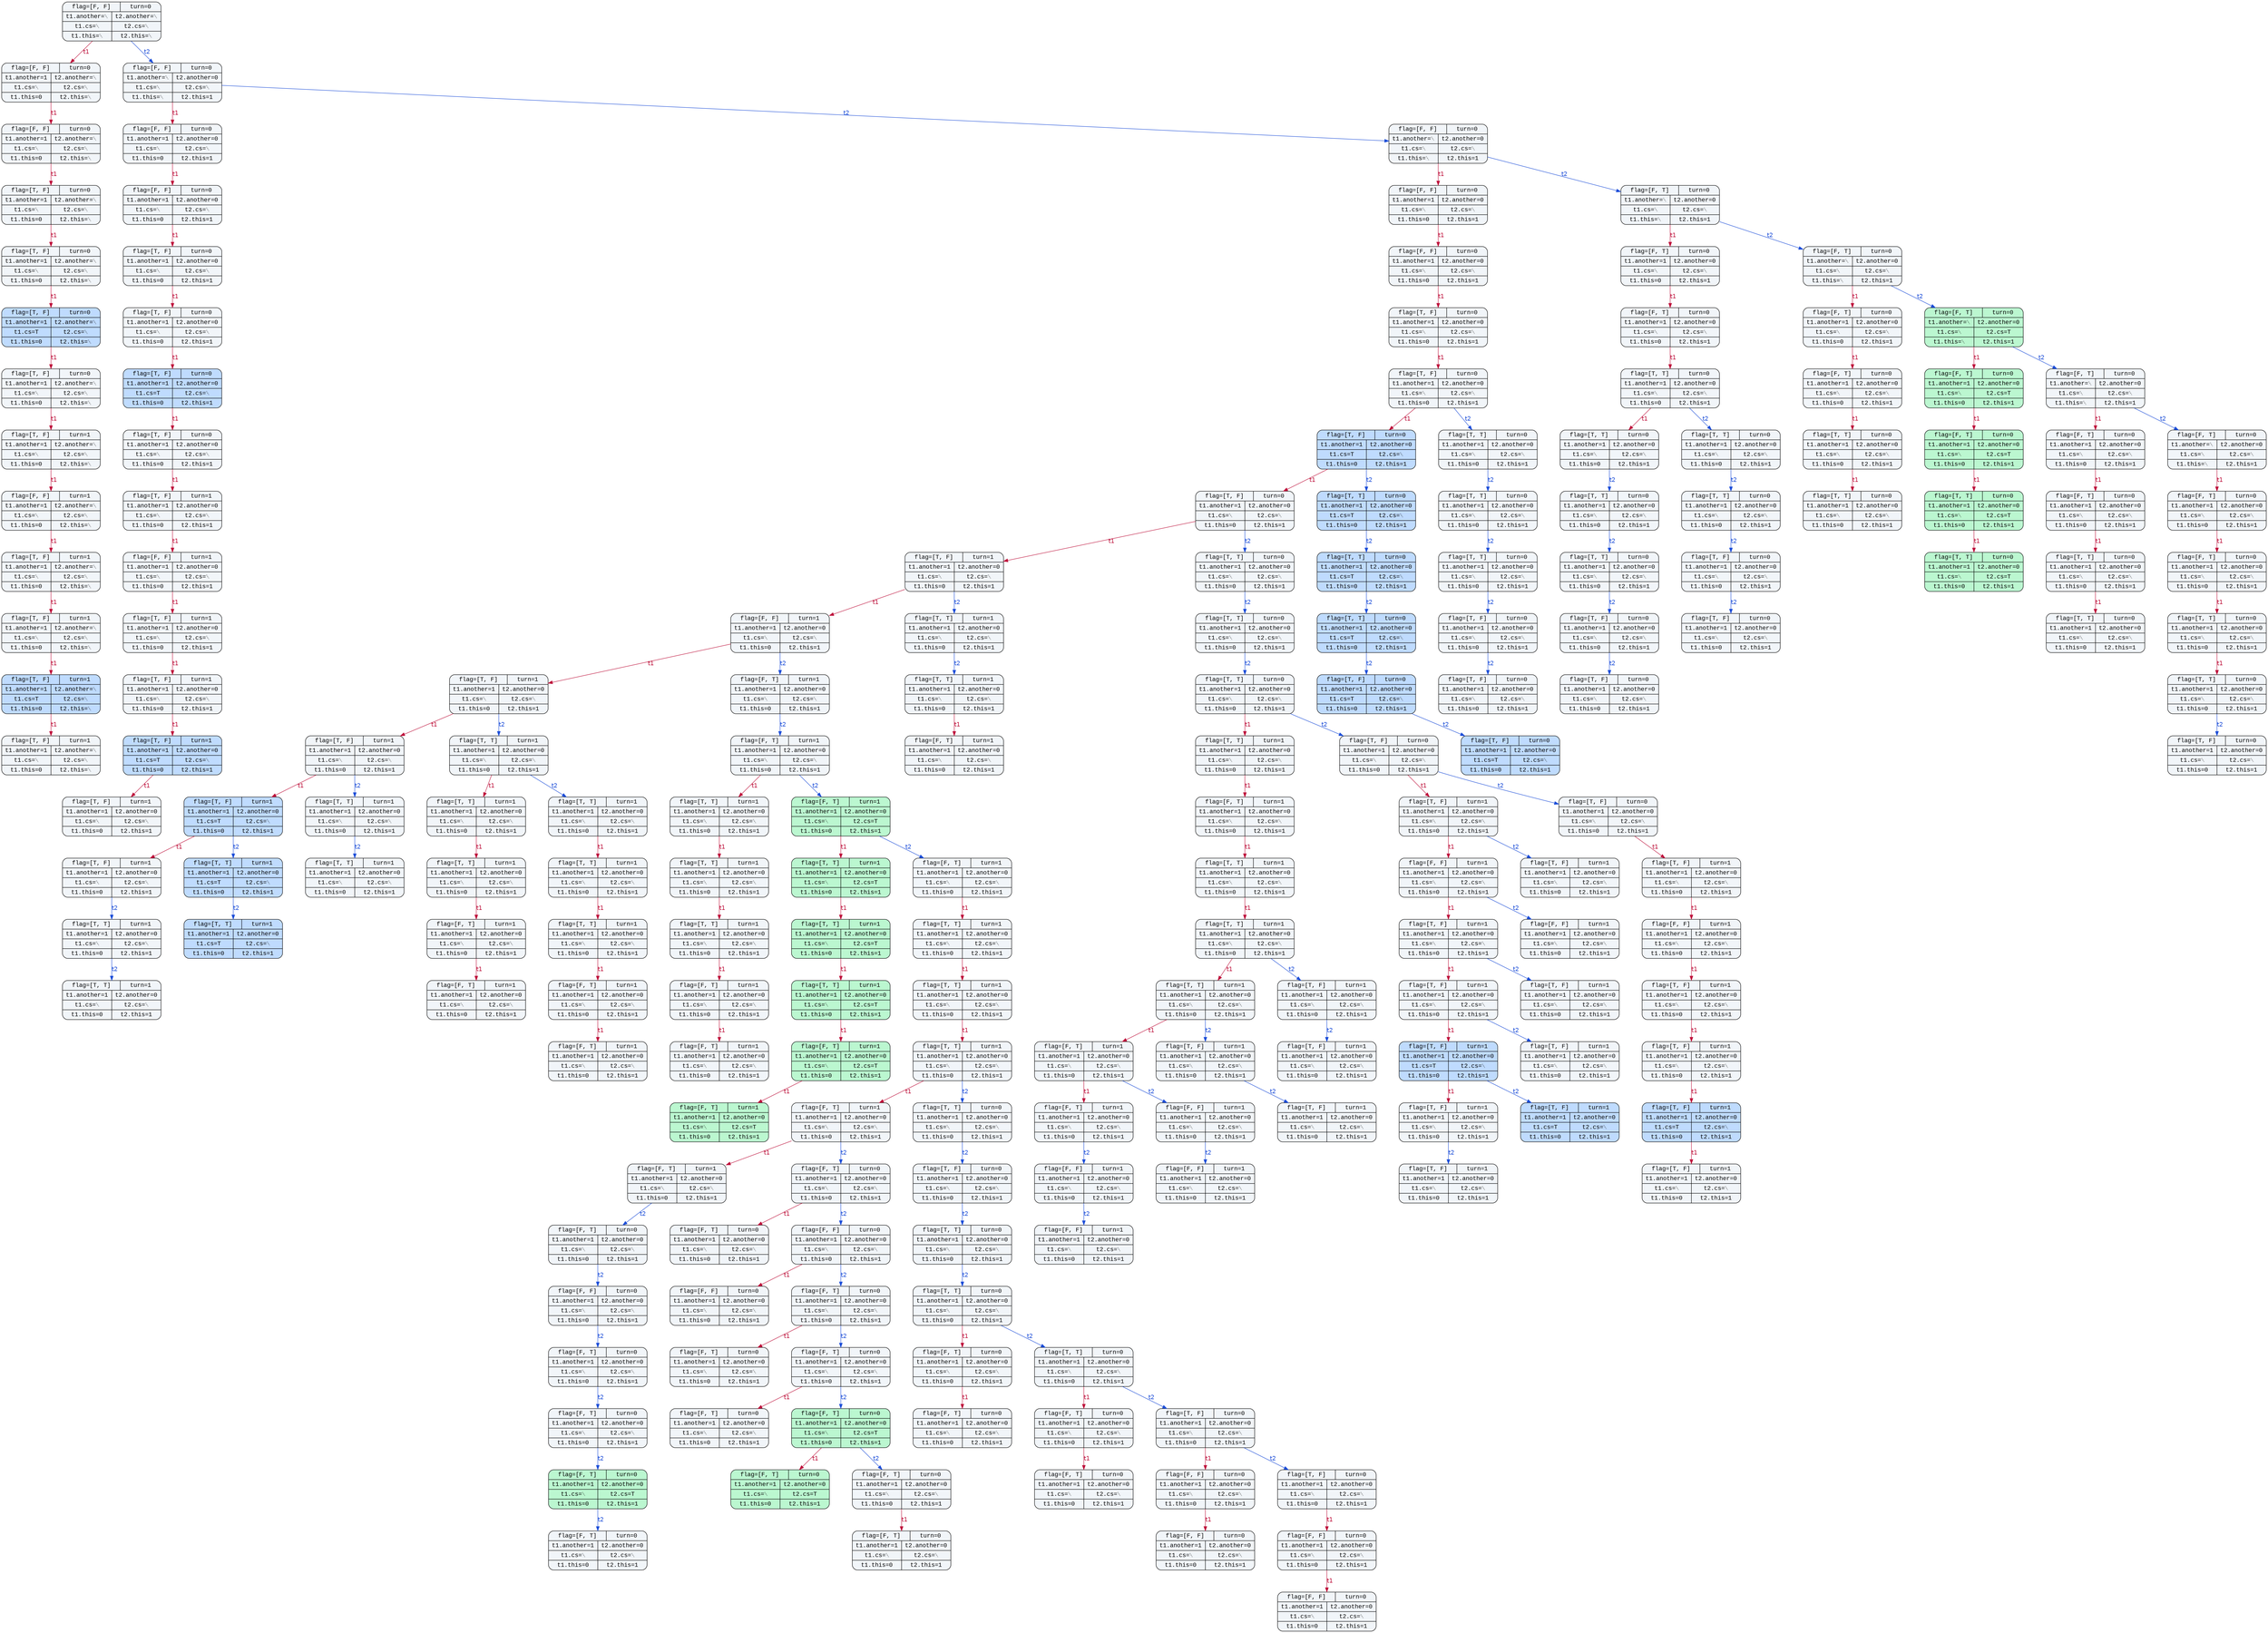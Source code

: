 digraph G {
	graph [fontsize=12 layout=dot nodesep=0.75]
	subgraph legend {
		node [fontname="Courier New" shape=Mrecord style=filled]
		s0 [label="{{flag=[F, F]| turn=0}|{{t1.another=␡| t1.cs=␡| t1.this=␡}|{t2.another=␡| t2.cs=␡| t2.this=␡}}}" fillcolor="#f1f5f9" id=s0]
		s1 [label="{{flag=[F, F]| turn=0}|{{t1.another=1| t1.cs=␡| t1.this=0}|{t2.another=␡| t2.cs=␡| t2.this=␡}}}" fillcolor="#f1f5f9" id=s1]
		s2 [label="{{flag=[F, F]| turn=0}|{{t1.another=␡| t1.cs=␡| t1.this=␡}|{t2.another=0| t2.cs=␡| t2.this=1}}}" fillcolor="#f1f5f9" id=s2]
		s3 [label="{{flag=[F, F]| turn=0}|{{t1.another=1| t1.cs=␡| t1.this=0}|{t2.another=␡| t2.cs=␡| t2.this=␡}}}" fillcolor="#f1f5f9" id=s3]
		s4 [label="{{flag=[F, F]| turn=0}|{{t1.another=1| t1.cs=␡| t1.this=0}|{t2.another=0| t2.cs=␡| t2.this=1}}}" fillcolor="#f1f5f9" id=s4]
		s5 [label="{{flag=[F, F]| turn=0}|{{t1.another=␡| t1.cs=␡| t1.this=␡}|{t2.another=0| t2.cs=␡| t2.this=1}}}" fillcolor="#f1f5f9" id=s5]
		s6 [label="{{flag=[T, F]| turn=0}|{{t1.another=1| t1.cs=␡| t1.this=0}|{t2.another=␡| t2.cs=␡| t2.this=␡}}}" fillcolor="#f1f5f9" id=s6]
		s7 [label="{{flag=[F, F]| turn=0}|{{t1.another=1| t1.cs=␡| t1.this=0}|{t2.another=0| t2.cs=␡| t2.this=1}}}" fillcolor="#f1f5f9" id=s7]
		s8 [label="{{flag=[F, F]| turn=0}|{{t1.another=1| t1.cs=␡| t1.this=0}|{t2.another=0| t2.cs=␡| t2.this=1}}}" fillcolor="#f1f5f9" id=s8]
		s9 [label="{{flag=[F, T]| turn=0}|{{t1.another=␡| t1.cs=␡| t1.this=␡}|{t2.another=0| t2.cs=␡| t2.this=1}}}" fillcolor="#f1f5f9" id=s9]
		s10 [label="{{flag=[T, F]| turn=0}|{{t1.another=1| t1.cs=␡| t1.this=0}|{t2.another=␡| t2.cs=␡| t2.this=␡}}}" fillcolor="#f1f5f9" id=s10]
		s11 [label="{{flag=[T, F]| turn=0}|{{t1.another=1| t1.cs=␡| t1.this=0}|{t2.another=0| t2.cs=␡| t2.this=1}}}" fillcolor="#f1f5f9" id=s11]
		s12 [label="{{flag=[F, F]| turn=0}|{{t1.another=1| t1.cs=␡| t1.this=0}|{t2.another=0| t2.cs=␡| t2.this=1}}}" fillcolor="#f1f5f9" id=s12]
		s13 [label="{{flag=[F, T]| turn=0}|{{t1.another=1| t1.cs=␡| t1.this=0}|{t2.another=0| t2.cs=␡| t2.this=1}}}" fillcolor="#f1f5f9" id=s13]
		s14 [label="{{flag=[F, T]| turn=0}|{{t1.another=␡| t1.cs=␡| t1.this=␡}|{t2.another=0| t2.cs=␡| t2.this=1}}}" fillcolor="#f1f5f9" id=s14]
		s15 [label="{{flag=[T, F]| turn=0}|{{t1.another=1| t1.cs=T| t1.this=0}|{t2.another=␡| t2.cs=␡| t2.this=␡}}}" fillcolor="#bfdbfe" id=s15]
		s16 [label="{{flag=[T, F]| turn=0}|{{t1.another=1| t1.cs=␡| t1.this=0}|{t2.another=0| t2.cs=␡| t2.this=1}}}" fillcolor="#f1f5f9" id=s16]
		s17 [label="{{flag=[T, F]| turn=0}|{{t1.another=1| t1.cs=␡| t1.this=0}|{t2.another=0| t2.cs=␡| t2.this=1}}}" fillcolor="#f1f5f9" id=s17]
		s18 [label="{{flag=[F, T]| turn=0}|{{t1.another=1| t1.cs=␡| t1.this=0}|{t2.another=0| t2.cs=␡| t2.this=1}}}" fillcolor="#f1f5f9" id=s18]
		s19 [label="{{flag=[F, T]| turn=0}|{{t1.another=1| t1.cs=␡| t1.this=0}|{t2.another=0| t2.cs=␡| t2.this=1}}}" fillcolor="#f1f5f9" id=s19]
		s20 [label="{{flag=[F, T]| turn=0}|{{t1.another=␡| t1.cs=␡| t1.this=␡}|{t2.another=0| t2.cs=T| t2.this=1}}}" fillcolor="#bbf7d0" id=s20]
		s21 [label="{{flag=[T, F]| turn=0}|{{t1.another=1| t1.cs=␡| t1.this=0}|{t2.another=␡| t2.cs=␡| t2.this=␡}}}" fillcolor="#f1f5f9" id=s21]
		s22 [label="{{flag=[T, F]| turn=0}|{{t1.another=1| t1.cs=T| t1.this=0}|{t2.another=0| t2.cs=␡| t2.this=1}}}" fillcolor="#bfdbfe" id=s22]
		s23 [label="{{flag=[T, F]| turn=0}|{{t1.another=1| t1.cs=␡| t1.this=0}|{t2.another=0| t2.cs=␡| t2.this=1}}}" fillcolor="#f1f5f9" id=s23]
		s24 [label="{{flag=[T, T]| turn=0}|{{t1.another=1| t1.cs=␡| t1.this=0}|{t2.another=0| t2.cs=␡| t2.this=1}}}" fillcolor="#f1f5f9" id=s24]
		s25 [label="{{flag=[F, T]| turn=0}|{{t1.another=1| t1.cs=␡| t1.this=0}|{t2.another=0| t2.cs=␡| t2.this=1}}}" fillcolor="#f1f5f9" id=s25]
		s26 [label="{{flag=[F, T]| turn=0}|{{t1.another=1| t1.cs=␡| t1.this=0}|{t2.another=0| t2.cs=T| t2.this=1}}}" fillcolor="#bbf7d0" id=s26]
		s27 [label="{{flag=[F, T]| turn=0}|{{t1.another=␡| t1.cs=␡| t1.this=␡}|{t2.another=0| t2.cs=␡| t2.this=1}}}" fillcolor="#f1f5f9" id=s27]
		s28 [label="{{flag=[T, F]| turn=1}|{{t1.another=1| t1.cs=␡| t1.this=0}|{t2.another=␡| t2.cs=␡| t2.this=␡}}}" fillcolor="#f1f5f9" id=s28]
		s29 [label="{{flag=[T, F]| turn=0}|{{t1.another=1| t1.cs=␡| t1.this=0}|{t2.another=0| t2.cs=␡| t2.this=1}}}" fillcolor="#f1f5f9" id=s29]
		s30 [label="{{flag=[T, F]| turn=0}|{{t1.another=1| t1.cs=T| t1.this=0}|{t2.another=0| t2.cs=␡| t2.this=1}}}" fillcolor="#bfdbfe" id=s30]
		s31 [label="{{flag=[T, T]| turn=0}|{{t1.another=1| t1.cs=␡| t1.this=0}|{t2.another=0| t2.cs=␡| t2.this=1}}}" fillcolor="#f1f5f9" id=s31]
		s32 [label="{{flag=[T, T]| turn=0}|{{t1.another=1| t1.cs=␡| t1.this=0}|{t2.another=0| t2.cs=␡| t2.this=1}}}" fillcolor="#f1f5f9" id=s32]
		s33 [label="{{flag=[T, T]| turn=0}|{{t1.another=1| t1.cs=␡| t1.this=0}|{t2.another=0| t2.cs=␡| t2.this=1}}}" fillcolor="#f1f5f9" id=s33]
		s34 [label="{{flag=[T, T]| turn=0}|{{t1.another=1| t1.cs=␡| t1.this=0}|{t2.another=0| t2.cs=␡| t2.this=1}}}" fillcolor="#f1f5f9" id=s34]
		s35 [label="{{flag=[F, T]| turn=0}|{{t1.another=1| t1.cs=␡| t1.this=0}|{t2.another=0| t2.cs=T| t2.this=1}}}" fillcolor="#bbf7d0" id=s35]
		s36 [label="{{flag=[F, T]| turn=0}|{{t1.another=1| t1.cs=␡| t1.this=0}|{t2.another=0| t2.cs=␡| t2.this=1}}}" fillcolor="#f1f5f9" id=s36]
		s37 [label="{{flag=[F, T]| turn=0}|{{t1.another=␡| t1.cs=␡| t1.this=␡}|{t2.another=0| t2.cs=␡| t2.this=1}}}" fillcolor="#f1f5f9" id=s37]
		s38 [label="{{flag=[F, F]| turn=1}|{{t1.another=1| t1.cs=␡| t1.this=0}|{t2.another=␡| t2.cs=␡| t2.this=␡}}}" fillcolor="#f1f5f9" id=s38]
		s39 [label="{{flag=[T, F]| turn=1}|{{t1.another=1| t1.cs=␡| t1.this=0}|{t2.another=0| t2.cs=␡| t2.this=1}}}" fillcolor="#f1f5f9" id=s39]
		s40 [label="{{flag=[T, F]| turn=0}|{{t1.another=1| t1.cs=␡| t1.this=0}|{t2.another=0| t2.cs=␡| t2.this=1}}}" fillcolor="#f1f5f9" id=s40]
		s41 [label="{{flag=[T, T]| turn=0}|{{t1.another=1| t1.cs=T| t1.this=0}|{t2.another=0| t2.cs=␡| t2.this=1}}}" fillcolor="#bfdbfe" id=s41]
		s42 [label="{{flag=[T, T]| turn=0}|{{t1.another=1| t1.cs=␡| t1.this=0}|{t2.another=0| t2.cs=␡| t2.this=1}}}" fillcolor="#f1f5f9" id=s42]
		s43 [label="{{flag=[T, T]| turn=0}|{{t1.another=1| t1.cs=␡| t1.this=0}|{t2.another=0| t2.cs=␡| t2.this=1}}}" fillcolor="#f1f5f9" id=s43]
		s44 [label="{{flag=[T, T]| turn=0}|{{t1.another=1| t1.cs=␡| t1.this=0}|{t2.another=0| t2.cs=␡| t2.this=1}}}" fillcolor="#f1f5f9" id=s44]
		s45 [label="{{flag=[T, T]| turn=0}|{{t1.another=1| t1.cs=␡| t1.this=0}|{t2.another=0| t2.cs=␡| t2.this=1}}}" fillcolor="#f1f5f9" id=s45]
		s46 [label="{{flag=[T, T]| turn=0}|{{t1.another=1| t1.cs=␡| t1.this=0}|{t2.another=0| t2.cs=T| t2.this=1}}}" fillcolor="#bbf7d0" id=s46]
		s47 [label="{{flag=[F, T]| turn=0}|{{t1.another=1| t1.cs=␡| t1.this=0}|{t2.another=0| t2.cs=␡| t2.this=1}}}" fillcolor="#f1f5f9" id=s47]
		s48 [label="{{flag=[F, T]| turn=0}|{{t1.another=1| t1.cs=␡| t1.this=0}|{t2.another=0| t2.cs=␡| t2.this=1}}}" fillcolor="#f1f5f9" id=s48]
		s49 [label="{{flag=[T, F]| turn=1}|{{t1.another=1| t1.cs=␡| t1.this=0}|{t2.another=␡| t2.cs=␡| t2.this=␡}}}" fillcolor="#f1f5f9" id=s49]
		s50 [label="{{flag=[F, F]| turn=1}|{{t1.another=1| t1.cs=␡| t1.this=0}|{t2.another=0| t2.cs=␡| t2.this=1}}}" fillcolor="#f1f5f9" id=s50]
		s51 [label="{{flag=[T, F]| turn=1}|{{t1.another=1| t1.cs=␡| t1.this=0}|{t2.another=0| t2.cs=␡| t2.this=1}}}" fillcolor="#f1f5f9" id=s51]
		s52 [label="{{flag=[T, T]| turn=0}|{{t1.another=1| t1.cs=␡| t1.this=0}|{t2.another=0| t2.cs=␡| t2.this=1}}}" fillcolor="#f1f5f9" id=s52]
		s53 [label="{{flag=[T, T]| turn=0}|{{t1.another=1| t1.cs=T| t1.this=0}|{t2.another=0| t2.cs=␡| t2.this=1}}}" fillcolor="#bfdbfe" id=s53]
		s54 [label="{{flag=[T, T]| turn=0}|{{t1.another=1| t1.cs=␡| t1.this=0}|{t2.another=0| t2.cs=␡| t2.this=1}}}" fillcolor="#f1f5f9" id=s54]
		s55 [label="{{flag=[T, T]| turn=0}|{{t1.another=1| t1.cs=␡| t1.this=0}|{t2.another=0| t2.cs=␡| t2.this=1}}}" fillcolor="#f1f5f9" id=s55]
		s56 [label="{{flag=[T, F]| turn=0}|{{t1.another=1| t1.cs=␡| t1.this=0}|{t2.another=0| t2.cs=␡| t2.this=1}}}" fillcolor="#f1f5f9" id=s56]
		s57 [label="{{flag=[T, T]| turn=0}|{{t1.another=1| t1.cs=␡| t1.this=0}|{t2.another=0| t2.cs=T| t2.this=1}}}" fillcolor="#bbf7d0" id=s57]
		s58 [label="{{flag=[T, T]| turn=0}|{{t1.another=1| t1.cs=␡| t1.this=0}|{t2.another=0| t2.cs=␡| t2.this=1}}}" fillcolor="#f1f5f9" id=s58]
		s59 [label="{{flag=[F, T]| turn=0}|{{t1.another=1| t1.cs=␡| t1.this=0}|{t2.another=0| t2.cs=␡| t2.this=1}}}" fillcolor="#f1f5f9" id=s59]
		s60 [label="{{flag=[T, F]| turn=1}|{{t1.another=1| t1.cs=␡| t1.this=0}|{t2.another=␡| t2.cs=␡| t2.this=␡}}}" fillcolor="#f1f5f9" id=s60]
		s61 [label="{{flag=[T, F]| turn=1}|{{t1.another=1| t1.cs=␡| t1.this=0}|{t2.another=0| t2.cs=␡| t2.this=1}}}" fillcolor="#f1f5f9" id=s61]
		s62 [label="{{flag=[F, F]| turn=1}|{{t1.another=1| t1.cs=␡| t1.this=0}|{t2.another=0| t2.cs=␡| t2.this=1}}}" fillcolor="#f1f5f9" id=s62]
		s63 [label="{{flag=[T, T]| turn=1}|{{t1.another=1| t1.cs=␡| t1.this=0}|{t2.another=0| t2.cs=␡| t2.this=1}}}" fillcolor="#f1f5f9" id=s63]
		s64 [label="{{flag=[T, T]| turn=0}|{{t1.another=1| t1.cs=␡| t1.this=0}|{t2.another=0| t2.cs=␡| t2.this=1}}}" fillcolor="#f1f5f9" id=s64]
		s65 [label="{{flag=[T, T]| turn=0}|{{t1.another=1| t1.cs=T| t1.this=0}|{t2.another=0| t2.cs=␡| t2.this=1}}}" fillcolor="#bfdbfe" id=s65]
		s66 [label="{{flag=[T, F]| turn=0}|{{t1.another=1| t1.cs=␡| t1.this=0}|{t2.another=0| t2.cs=␡| t2.this=1}}}" fillcolor="#f1f5f9" id=s66]
		s67 [label="{{flag=[T, F]| turn=0}|{{t1.another=1| t1.cs=␡| t1.this=0}|{t2.another=0| t2.cs=␡| t2.this=1}}}" fillcolor="#f1f5f9" id=s67]
		s68 [label="{{flag=[T, F]| turn=0}|{{t1.another=1| t1.cs=␡| t1.this=0}|{t2.another=0| t2.cs=␡| t2.this=1}}}" fillcolor="#f1f5f9" id=s68]
		s69 [label="{{flag=[T, T]| turn=0}|{{t1.another=1| t1.cs=␡| t1.this=0}|{t2.another=0| t2.cs=␡| t2.this=1}}}" fillcolor="#f1f5f9" id=s69]
		s70 [label="{{flag=[T, T]| turn=0}|{{t1.another=1| t1.cs=␡| t1.this=0}|{t2.another=0| t2.cs=␡| t2.this=1}}}" fillcolor="#f1f5f9" id=s70]
		s71 [label="{{flag=[T, F]| turn=1}|{{t1.another=1| t1.cs=T| t1.this=0}|{t2.another=␡| t2.cs=␡| t2.this=␡}}}" fillcolor="#bfdbfe" id=s71]
		s72 [label="{{flag=[T, F]| turn=1}|{{t1.another=1| t1.cs=␡| t1.this=0}|{t2.another=0| t2.cs=␡| t2.this=1}}}" fillcolor="#f1f5f9" id=s72]
		s73 [label="{{flag=[T, F]| turn=1}|{{t1.another=1| t1.cs=␡| t1.this=0}|{t2.another=0| t2.cs=␡| t2.this=1}}}" fillcolor="#f1f5f9" id=s73]
		s74 [label="{{flag=[F, T]| turn=1}|{{t1.another=1| t1.cs=␡| t1.this=0}|{t2.another=0| t2.cs=␡| t2.this=1}}}" fillcolor="#f1f5f9" id=s74]
		s75 [label="{{flag=[T, T]| turn=1}|{{t1.another=1| t1.cs=␡| t1.this=0}|{t2.another=0| t2.cs=␡| t2.this=1}}}" fillcolor="#f1f5f9" id=s75]
		s76 [label="{{flag=[T, T]| turn=0}|{{t1.another=1| t1.cs=␡| t1.this=0}|{t2.another=0| t2.cs=␡| t2.this=1}}}" fillcolor="#f1f5f9" id=s76]
		s77 [label="{{flag=[T, F]| turn=0}|{{t1.another=1| t1.cs=T| t1.this=0}|{t2.another=0| t2.cs=␡| t2.this=1}}}" fillcolor="#bfdbfe" id=s77]
		s78 [label="{{flag=[T, F]| turn=0}|{{t1.another=1| t1.cs=␡| t1.this=0}|{t2.another=0| t2.cs=␡| t2.this=1}}}" fillcolor="#f1f5f9" id=s78]
		s79 [label="{{flag=[T, F]| turn=0}|{{t1.another=1| t1.cs=␡| t1.this=0}|{t2.another=0| t2.cs=␡| t2.this=1}}}" fillcolor="#f1f5f9" id=s79]
		s80 [label="{{flag=[T, T]| turn=0}|{{t1.another=1| t1.cs=␡| t1.this=0}|{t2.another=0| t2.cs=␡| t2.this=1}}}" fillcolor="#f1f5f9" id=s80]
		s81 [label="{{flag=[T, F]| turn=1}|{{t1.another=1| t1.cs=␡| t1.this=0}|{t2.another=␡| t2.cs=␡| t2.this=␡}}}" fillcolor="#f1f5f9" id=s81]
		s82 [label="{{flag=[T, F]| turn=1}|{{t1.another=1| t1.cs=T| t1.this=0}|{t2.another=0| t2.cs=␡| t2.this=1}}}" fillcolor="#bfdbfe" id=s82]
		s83 [label="{{flag=[T, F]| turn=1}|{{t1.another=1| t1.cs=␡| t1.this=0}|{t2.another=0| t2.cs=␡| t2.this=1}}}" fillcolor="#f1f5f9" id=s83]
		s84 [label="{{flag=[T, T]| turn=1}|{{t1.another=1| t1.cs=␡| t1.this=0}|{t2.another=0| t2.cs=␡| t2.this=1}}}" fillcolor="#f1f5f9" id=s84]
		s85 [label="{{flag=[F, T]| turn=1}|{{t1.another=1| t1.cs=␡| t1.this=0}|{t2.another=0| t2.cs=␡| t2.this=1}}}" fillcolor="#f1f5f9" id=s85]
		s86 [label="{{flag=[F, T]| turn=1}|{{t1.another=1| t1.cs=␡| t1.this=0}|{t2.another=0| t2.cs=␡| t2.this=1}}}" fillcolor="#f1f5f9" id=s86]
		s87 [label="{{flag=[T, T]| turn=1}|{{t1.another=1| t1.cs=␡| t1.this=0}|{t2.another=0| t2.cs=␡| t2.this=1}}}" fillcolor="#f1f5f9" id=s87]
		s88 [label="{{flag=[T, F]| turn=0}|{{t1.another=1| t1.cs=␡| t1.this=0}|{t2.another=0| t2.cs=␡| t2.this=1}}}" fillcolor="#f1f5f9" id=s88]
		s89 [label="{{flag=[T, F]| turn=0}|{{t1.another=1| t1.cs=T| t1.this=0}|{t2.another=0| t2.cs=␡| t2.this=1}}}" fillcolor="#bfdbfe" id=s89]
		s90 [label="{{flag=[T, F]| turn=0}|{{t1.another=1| t1.cs=␡| t1.this=0}|{t2.another=0| t2.cs=␡| t2.this=1}}}" fillcolor="#f1f5f9" id=s90]
		s91 [label="{{flag=[T, F]| turn=1}|{{t1.another=1| t1.cs=␡| t1.this=0}|{t2.another=0| t2.cs=␡| t2.this=1}}}" fillcolor="#f1f5f9" id=s91]
		s92 [label="{{flag=[T, F]| turn=1}|{{t1.another=1| t1.cs=T| t1.this=0}|{t2.another=0| t2.cs=␡| t2.this=1}}}" fillcolor="#bfdbfe" id=s92]
		s93 [label="{{flag=[T, T]| turn=1}|{{t1.another=1| t1.cs=␡| t1.this=0}|{t2.another=0| t2.cs=␡| t2.this=1}}}" fillcolor="#f1f5f9" id=s93]
		s94 [label="{{flag=[T, T]| turn=1}|{{t1.another=1| t1.cs=␡| t1.this=0}|{t2.another=0| t2.cs=␡| t2.this=1}}}" fillcolor="#f1f5f9" id=s94]
		s95 [label="{{flag=[T, T]| turn=1}|{{t1.another=1| t1.cs=␡| t1.this=0}|{t2.another=0| t2.cs=␡| t2.this=1}}}" fillcolor="#f1f5f9" id=s95]
		s96 [label="{{flag=[T, T]| turn=1}|{{t1.another=1| t1.cs=␡| t1.this=0}|{t2.another=0| t2.cs=␡| t2.this=1}}}" fillcolor="#f1f5f9" id=s96]
		s97 [label="{{flag=[F, T]| turn=1}|{{t1.another=1| t1.cs=␡| t1.this=0}|{t2.another=0| t2.cs=T| t2.this=1}}}" fillcolor="#bbf7d0" id=s97]
		s98 [label="{{flag=[F, T]| turn=1}|{{t1.another=1| t1.cs=␡| t1.this=0}|{t2.another=0| t2.cs=␡| t2.this=1}}}" fillcolor="#f1f5f9" id=s98]
		s99 [label="{{flag=[T, F]| turn=1}|{{t1.another=1| t1.cs=␡| t1.this=0}|{t2.another=0| t2.cs=␡| t2.this=1}}}" fillcolor="#f1f5f9" id=s99]
		s100 [label="{{flag=[T, F]| turn=0}|{{t1.another=1| t1.cs=␡| t1.this=0}|{t2.another=0| t2.cs=␡| t2.this=1}}}" fillcolor="#f1f5f9" id=s100]
		s101 [label="{{flag=[T, F]| turn=1}|{{t1.another=1| t1.cs=␡| t1.this=0}|{t2.another=0| t2.cs=␡| t2.this=1}}}" fillcolor="#f1f5f9" id=s101]
		s102 [label="{{flag=[T, T]| turn=1}|{{t1.another=1| t1.cs=T| t1.this=0}|{t2.another=0| t2.cs=␡| t2.this=1}}}" fillcolor="#bfdbfe" id=s102]
		s103 [label="{{flag=[T, T]| turn=1}|{{t1.another=1| t1.cs=␡| t1.this=0}|{t2.another=0| t2.cs=␡| t2.this=1}}}" fillcolor="#f1f5f9" id=s103]
		s104 [label="{{flag=[T, T]| turn=1}|{{t1.another=1| t1.cs=␡| t1.this=0}|{t2.another=0| t2.cs=␡| t2.this=1}}}" fillcolor="#f1f5f9" id=s104]
		s105 [label="{{flag=[T, T]| turn=1}|{{t1.another=1| t1.cs=␡| t1.this=0}|{t2.another=0| t2.cs=␡| t2.this=1}}}" fillcolor="#f1f5f9" id=s105]
		s106 [label="{{flag=[T, T]| turn=1}|{{t1.another=1| t1.cs=␡| t1.this=0}|{t2.another=0| t2.cs=␡| t2.this=1}}}" fillcolor="#f1f5f9" id=s106]
		s107 [label="{{flag=[T, T]| turn=1}|{{t1.another=1| t1.cs=␡| t1.this=0}|{t2.another=0| t2.cs=T| t2.this=1}}}" fillcolor="#bbf7d0" id=s107]
		s108 [label="{{flag=[F, T]| turn=1}|{{t1.another=1| t1.cs=␡| t1.this=0}|{t2.another=0| t2.cs=␡| t2.this=1}}}" fillcolor="#f1f5f9" id=s108]
		s109 [label="{{flag=[T, T]| turn=1}|{{t1.another=1| t1.cs=␡| t1.this=0}|{t2.another=0| t2.cs=␡| t2.this=1}}}" fillcolor="#f1f5f9" id=s109]
		s110 [label="{{flag=[F, F]| turn=1}|{{t1.another=1| t1.cs=␡| t1.this=0}|{t2.another=0| t2.cs=␡| t2.this=1}}}" fillcolor="#f1f5f9" id=s110]
		s111 [label="{{flag=[T, F]| turn=1}|{{t1.another=1| t1.cs=␡| t1.this=0}|{t2.another=0| t2.cs=␡| t2.this=1}}}" fillcolor="#f1f5f9" id=s111]
		s112 [label="{{flag=[T, F]| turn=1}|{{t1.another=1| t1.cs=␡| t1.this=0}|{t2.another=0| t2.cs=␡| t2.this=1}}}" fillcolor="#f1f5f9" id=s112]
		s113 [label="{{flag=[T, T]| turn=1}|{{t1.another=1| t1.cs=␡| t1.this=0}|{t2.another=0| t2.cs=␡| t2.this=1}}}" fillcolor="#f1f5f9" id=s113]
		s114 [label="{{flag=[T, T]| turn=1}|{{t1.another=1| t1.cs=T| t1.this=0}|{t2.another=0| t2.cs=␡| t2.this=1}}}" fillcolor="#bfdbfe" id=s114]
		s115 [label="{{flag=[F, T]| turn=1}|{{t1.another=1| t1.cs=␡| t1.this=0}|{t2.another=0| t2.cs=␡| t2.this=1}}}" fillcolor="#f1f5f9" id=s115]
		s116 [label="{{flag=[T, T]| turn=1}|{{t1.another=1| t1.cs=␡| t1.this=0}|{t2.another=0| t2.cs=␡| t2.this=1}}}" fillcolor="#f1f5f9" id=s116]
		s117 [label="{{flag=[T, T]| turn=1}|{{t1.another=1| t1.cs=␡| t1.this=0}|{t2.another=0| t2.cs=␡| t2.this=1}}}" fillcolor="#f1f5f9" id=s117]
		s118 [label="{{flag=[T, T]| turn=1}|{{t1.another=1| t1.cs=␡| t1.this=0}|{t2.another=0| t2.cs=T| t2.this=1}}}" fillcolor="#bbf7d0" id=s118]
		s119 [label="{{flag=[T, T]| turn=1}|{{t1.another=1| t1.cs=␡| t1.this=0}|{t2.another=0| t2.cs=␡| t2.this=1}}}" fillcolor="#f1f5f9" id=s119]
		s120 [label="{{flag=[T, T]| turn=1}|{{t1.another=1| t1.cs=␡| t1.this=0}|{t2.another=0| t2.cs=␡| t2.this=1}}}" fillcolor="#f1f5f9" id=s120]
		s121 [label="{{flag=[T, F]| turn=1}|{{t1.another=1| t1.cs=␡| t1.this=0}|{t2.another=0| t2.cs=␡| t2.this=1}}}" fillcolor="#f1f5f9" id=s121]
		s122 [label="{{flag=[F, F]| turn=1}|{{t1.another=1| t1.cs=␡| t1.this=0}|{t2.another=0| t2.cs=␡| t2.this=1}}}" fillcolor="#f1f5f9" id=s122]
		s123 [label="{{flag=[F, F]| turn=1}|{{t1.another=1| t1.cs=␡| t1.this=0}|{t2.another=0| t2.cs=␡| t2.this=1}}}" fillcolor="#f1f5f9" id=s123]
		s124 [label="{{flag=[T, T]| turn=1}|{{t1.another=1| t1.cs=␡| t1.this=0}|{t2.another=0| t2.cs=␡| t2.this=1}}}" fillcolor="#f1f5f9" id=s124]
		s125 [label="{{flag=[F, T]| turn=1}|{{t1.another=1| t1.cs=␡| t1.this=0}|{t2.another=0| t2.cs=␡| t2.this=1}}}" fillcolor="#f1f5f9" id=s125]
		s126 [label="{{flag=[F, T]| turn=1}|{{t1.another=1| t1.cs=␡| t1.this=0}|{t2.another=0| t2.cs=␡| t2.this=1}}}" fillcolor="#f1f5f9" id=s126]
		s127 [label="{{flag=[F, T]| turn=1}|{{t1.another=1| t1.cs=␡| t1.this=0}|{t2.another=0| t2.cs=␡| t2.this=1}}}" fillcolor="#f1f5f9" id=s127]
		s128 [label="{{flag=[T, T]| turn=1}|{{t1.another=1| t1.cs=␡| t1.this=0}|{t2.another=0| t2.cs=T| t2.this=1}}}" fillcolor="#bbf7d0" id=s128]
		s129 [label="{{flag=[T, T]| turn=1}|{{t1.another=1| t1.cs=␡| t1.this=0}|{t2.another=0| t2.cs=␡| t2.this=1}}}" fillcolor="#f1f5f9" id=s129]
		s130 [label="{{flag=[T, T]| turn=1}|{{t1.another=1| t1.cs=␡| t1.this=0}|{t2.another=0| t2.cs=␡| t2.this=1}}}" fillcolor="#f1f5f9" id=s130]
		s131 [label="{{flag=[T, F]| turn=1}|{{t1.another=1| t1.cs=␡| t1.this=0}|{t2.another=0| t2.cs=␡| t2.this=1}}}" fillcolor="#f1f5f9" id=s131]
		s132 [label="{{flag=[T, F]| turn=1}|{{t1.another=1| t1.cs=␡| t1.this=0}|{t2.another=0| t2.cs=␡| t2.this=1}}}" fillcolor="#f1f5f9" id=s132]
		s133 [label="{{flag=[T, F]| turn=1}|{{t1.another=1| t1.cs=␡| t1.this=0}|{t2.another=0| t2.cs=␡| t2.this=1}}}" fillcolor="#f1f5f9" id=s133]
		s134 [label="{{flag=[T, F]| turn=1}|{{t1.another=1| t1.cs=␡| t1.this=0}|{t2.another=0| t2.cs=␡| t2.this=1}}}" fillcolor="#f1f5f9" id=s134]
		s135 [label="{{flag=[F, T]| turn=1}|{{t1.another=1| t1.cs=␡| t1.this=0}|{t2.another=0| t2.cs=␡| t2.this=1}}}" fillcolor="#f1f5f9" id=s135]
		s136 [label="{{flag=[F, T]| turn=1}|{{t1.another=1| t1.cs=␡| t1.this=0}|{t2.another=0| t2.cs=T| t2.this=1}}}" fillcolor="#bbf7d0" id=s136]
		s137 [label="{{flag=[F, T]| turn=1}|{{t1.another=1| t1.cs=␡| t1.this=0}|{t2.another=0| t2.cs=␡| t2.this=1}}}" fillcolor="#f1f5f9" id=s137]
		s138 [label="{{flag=[T, T]| turn=1}|{{t1.another=1| t1.cs=␡| t1.this=0}|{t2.another=0| t2.cs=␡| t2.this=1}}}" fillcolor="#f1f5f9" id=s138]
		s139 [label="{{flag=[F, T]| turn=1}|{{t1.another=1| t1.cs=␡| t1.this=0}|{t2.another=0| t2.cs=␡| t2.this=1}}}" fillcolor="#f1f5f9" id=s139]
		s140 [label="{{flag=[T, F]| turn=1}|{{t1.another=1| t1.cs=␡| t1.this=0}|{t2.another=0| t2.cs=␡| t2.this=1}}}" fillcolor="#f1f5f9" id=s140]
		s141 [label="{{flag=[T, F]| turn=1}|{{t1.another=1| t1.cs=␡| t1.this=0}|{t2.another=0| t2.cs=␡| t2.this=1}}}" fillcolor="#f1f5f9" id=s141]
		s142 [label="{{flag=[T, F]| turn=1}|{{t1.another=1| t1.cs=T| t1.this=0}|{t2.another=0| t2.cs=␡| t2.this=1}}}" fillcolor="#bfdbfe" id=s142]
		s143 [label="{{flag=[T, F]| turn=1}|{{t1.another=1| t1.cs=␡| t1.this=0}|{t2.another=0| t2.cs=␡| t2.this=1}}}" fillcolor="#f1f5f9" id=s143]
		s144 [label="{{flag=[T, F]| turn=1}|{{t1.another=1| t1.cs=␡| t1.this=0}|{t2.another=0| t2.cs=␡| t2.this=1}}}" fillcolor="#f1f5f9" id=s144]
		s145 [label="{{flag=[F, T]| turn=1}|{{t1.another=1| t1.cs=␡| t1.this=0}|{t2.another=0| t2.cs=T| t2.this=1}}}" fillcolor="#bbf7d0" id=s145]
		s146 [label="{{flag=[F, T]| turn=1}|{{t1.another=1| t1.cs=␡| t1.this=0}|{t2.another=0| t2.cs=␡| t2.this=1}}}" fillcolor="#f1f5f9" id=s146]
		s147 [label="{{flag=[T, T]| turn=0}|{{t1.another=1| t1.cs=␡| t1.this=0}|{t2.another=0| t2.cs=␡| t2.this=1}}}" fillcolor="#f1f5f9" id=s147]
		s148 [label="{{flag=[F, T]| turn=1}|{{t1.another=1| t1.cs=␡| t1.this=0}|{t2.another=0| t2.cs=␡| t2.this=1}}}" fillcolor="#f1f5f9" id=s148]
		s149 [label="{{flag=[F, F]| turn=1}|{{t1.another=1| t1.cs=␡| t1.this=0}|{t2.another=0| t2.cs=␡| t2.this=1}}}" fillcolor="#f1f5f9" id=s149]
		s150 [label="{{flag=[T, F]| turn=1}|{{t1.another=1| t1.cs=␡| t1.this=0}|{t2.another=0| t2.cs=␡| t2.this=1}}}" fillcolor="#f1f5f9" id=s150]
		s151 [label="{{flag=[T, F]| turn=1}|{{t1.another=1| t1.cs=␡| t1.this=0}|{t2.another=0| t2.cs=␡| t2.this=1}}}" fillcolor="#f1f5f9" id=s151]
		s152 [label="{{flag=[T, F]| turn=1}|{{t1.another=1| t1.cs=T| t1.this=0}|{t2.another=0| t2.cs=␡| t2.this=1}}}" fillcolor="#bfdbfe" id=s152]
		s153 [label="{{flag=[T, F]| turn=1}|{{t1.another=1| t1.cs=T| t1.this=0}|{t2.another=0| t2.cs=␡| t2.this=1}}}" fillcolor="#bfdbfe" id=s153]
		s154 [label="{{flag=[F, T]| turn=1}|{{t1.another=1| t1.cs=␡| t1.this=0}|{t2.another=0| t2.cs=␡| t2.this=1}}}" fillcolor="#f1f5f9" id=s154]
		s155 [label="{{flag=[F, T]| turn=0}|{{t1.another=1| t1.cs=␡| t1.this=0}|{t2.another=0| t2.cs=␡| t2.this=1}}}" fillcolor="#f1f5f9" id=s155]
		s156 [label="{{flag=[T, F]| turn=0}|{{t1.another=1| t1.cs=␡| t1.this=0}|{t2.another=0| t2.cs=␡| t2.this=1}}}" fillcolor="#f1f5f9" id=s156]
		s157 [label="{{flag=[F, F]| turn=1}|{{t1.another=1| t1.cs=␡| t1.this=0}|{t2.another=0| t2.cs=␡| t2.this=1}}}" fillcolor="#f1f5f9" id=s157]
		s158 [label="{{flag=[F, F]| turn=1}|{{t1.another=1| t1.cs=␡| t1.this=0}|{t2.another=0| t2.cs=␡| t2.this=1}}}" fillcolor="#f1f5f9" id=s158]
		s159 [label="{{flag=[T, F]| turn=1}|{{t1.another=1| t1.cs=␡| t1.this=0}|{t2.another=0| t2.cs=␡| t2.this=1}}}" fillcolor="#f1f5f9" id=s159]
		s160 [label="{{flag=[T, F]| turn=1}|{{t1.another=1| t1.cs=␡| t1.this=0}|{t2.another=0| t2.cs=␡| t2.this=1}}}" fillcolor="#f1f5f9" id=s160]
		s161 [label="{{flag=[F, T]| turn=0}|{{t1.another=1| t1.cs=␡| t1.this=0}|{t2.another=0| t2.cs=␡| t2.this=1}}}" fillcolor="#f1f5f9" id=s161]
		s162 [label="{{flag=[F, T]| turn=0}|{{t1.another=1| t1.cs=␡| t1.this=0}|{t2.another=0| t2.cs=␡| t2.this=1}}}" fillcolor="#f1f5f9" id=s162]
		s163 [label="{{flag=[F, F]| turn=0}|{{t1.another=1| t1.cs=␡| t1.this=0}|{t2.another=0| t2.cs=␡| t2.this=1}}}" fillcolor="#f1f5f9" id=s163]
		s164 [label="{{flag=[T, T]| turn=0}|{{t1.another=1| t1.cs=␡| t1.this=0}|{t2.another=0| t2.cs=␡| t2.this=1}}}" fillcolor="#f1f5f9" id=s164]
		s165 [label="{{flag=[F, F]| turn=1}|{{t1.another=1| t1.cs=␡| t1.this=0}|{t2.another=0| t2.cs=␡| t2.this=1}}}" fillcolor="#f1f5f9" id=s165]
		s166 [label="{{flag=[F, F]| turn=0}|{{t1.another=1| t1.cs=␡| t1.this=0}|{t2.another=0| t2.cs=␡| t2.this=1}}}" fillcolor="#f1f5f9" id=s166]
		s167 [label="{{flag=[F, F]| turn=0}|{{t1.another=1| t1.cs=␡| t1.this=0}|{t2.another=0| t2.cs=␡| t2.this=1}}}" fillcolor="#f1f5f9" id=s167]
		s168 [label="{{flag=[F, T]| turn=0}|{{t1.another=1| t1.cs=␡| t1.this=0}|{t2.another=0| t2.cs=␡| t2.this=1}}}" fillcolor="#f1f5f9" id=s168]
		s169 [label="{{flag=[T, T]| turn=0}|{{t1.another=1| t1.cs=␡| t1.this=0}|{t2.another=0| t2.cs=␡| t2.this=1}}}" fillcolor="#f1f5f9" id=s169]
		s170 [label="{{flag=[F, T]| turn=0}|{{t1.another=1| t1.cs=␡| t1.this=0}|{t2.another=0| t2.cs=␡| t2.this=1}}}" fillcolor="#f1f5f9" id=s170]
		s171 [label="{{flag=[F, T]| turn=0}|{{t1.another=1| t1.cs=␡| t1.this=0}|{t2.another=0| t2.cs=␡| t2.this=1}}}" fillcolor="#f1f5f9" id=s171]
		s172 [label="{{flag=[F, T]| turn=0}|{{t1.another=1| t1.cs=␡| t1.this=0}|{t2.another=0| t2.cs=␡| t2.this=1}}}" fillcolor="#f1f5f9" id=s172]
		s173 [label="{{flag=[F, T]| turn=0}|{{t1.another=1| t1.cs=␡| t1.this=0}|{t2.another=0| t2.cs=␡| t2.this=1}}}" fillcolor="#f1f5f9" id=s173]
		s174 [label="{{flag=[T, T]| turn=0}|{{t1.another=1| t1.cs=␡| t1.this=0}|{t2.another=0| t2.cs=␡| t2.this=1}}}" fillcolor="#f1f5f9" id=s174]
		s175 [label="{{flag=[F, T]| turn=0}|{{t1.another=1| t1.cs=␡| t1.this=0}|{t2.another=0| t2.cs=␡| t2.this=1}}}" fillcolor="#f1f5f9" id=s175]
		s176 [label="{{flag=[F, T]| turn=0}|{{t1.another=1| t1.cs=␡| t1.this=0}|{t2.another=0| t2.cs=␡| t2.this=1}}}" fillcolor="#f1f5f9" id=s176]
		s177 [label="{{flag=[F, T]| turn=0}|{{t1.another=1| t1.cs=␡| t1.this=0}|{t2.another=0| t2.cs=T| t2.this=1}}}" fillcolor="#bbf7d0" id=s177]
		s178 [label="{{flag=[F, T]| turn=0}|{{t1.another=1| t1.cs=␡| t1.this=0}|{t2.another=0| t2.cs=␡| t2.this=1}}}" fillcolor="#f1f5f9" id=s178]
		s179 [label="{{flag=[F, T]| turn=0}|{{t1.another=1| t1.cs=␡| t1.this=0}|{t2.another=0| t2.cs=␡| t2.this=1}}}" fillcolor="#f1f5f9" id=s179]
		s180 [label="{{flag=[T, F]| turn=0}|{{t1.another=1| t1.cs=␡| t1.this=0}|{t2.another=0| t2.cs=␡| t2.this=1}}}" fillcolor="#f1f5f9" id=s180]
		s181 [label="{{flag=[F, T]| turn=0}|{{t1.another=1| t1.cs=␡| t1.this=0}|{t2.another=0| t2.cs=T| t2.this=1}}}" fillcolor="#bbf7d0" id=s181]
		s182 [label="{{flag=[F, T]| turn=0}|{{t1.another=1| t1.cs=␡| t1.this=0}|{t2.another=0| t2.cs=T| t2.this=1}}}" fillcolor="#bbf7d0" id=s182]
		s183 [label="{{flag=[F, T]| turn=0}|{{t1.another=1| t1.cs=␡| t1.this=0}|{t2.another=0| t2.cs=␡| t2.this=1}}}" fillcolor="#f1f5f9" id=s183]
		s184 [label="{{flag=[F, T]| turn=0}|{{t1.another=1| t1.cs=␡| t1.this=0}|{t2.another=0| t2.cs=␡| t2.this=1}}}" fillcolor="#f1f5f9" id=s184]
		s185 [label="{{flag=[F, F]| turn=0}|{{t1.another=1| t1.cs=␡| t1.this=0}|{t2.another=0| t2.cs=␡| t2.this=1}}}" fillcolor="#f1f5f9" id=s185]
		s186 [label="{{flag=[T, F]| turn=0}|{{t1.another=1| t1.cs=␡| t1.this=0}|{t2.another=0| t2.cs=␡| t2.this=1}}}" fillcolor="#f1f5f9" id=s186]
		s187 [label="{{flag=[F, T]| turn=0}|{{t1.another=1| t1.cs=␡| t1.this=0}|{t2.another=0| t2.cs=␡| t2.this=1}}}" fillcolor="#f1f5f9" id=s187]
		s188 [label="{{flag=[F, T]| turn=0}|{{t1.another=1| t1.cs=␡| t1.this=0}|{t2.another=0| t2.cs=␡| t2.this=1}}}" fillcolor="#f1f5f9" id=s188]
		s189 [label="{{flag=[F, F]| turn=0}|{{t1.another=1| t1.cs=␡| t1.this=0}|{t2.another=0| t2.cs=␡| t2.this=1}}}" fillcolor="#f1f5f9" id=s189]
		s190 [label="{{flag=[F, F]| turn=0}|{{t1.another=1| t1.cs=␡| t1.this=0}|{t2.another=0| t2.cs=␡| t2.this=1}}}" fillcolor="#f1f5f9" id=s190]
		s191 [label="{{flag=[F, F]| turn=0}|{{t1.another=1| t1.cs=␡| t1.this=0}|{t2.another=0| t2.cs=␡| t2.this=1}}}" fillcolor="#f1f5f9" id=s191]
		s0 -> s2 [label=t2 color="#1d4ed8" fontcolor="#1d4ed8" fontname=Helvetica id="s0-s2"]
		s2 -> s5 [label=t2 color="#1d4ed8" fontcolor="#1d4ed8" fontname=Helvetica id="s2-s5"]
		s5 -> s9 [label=t2 color="#1d4ed8" fontcolor="#1d4ed8" fontname=Helvetica id="s5-s9"]
		s9 -> s14 [label=t2 color="#1d4ed8" fontcolor="#1d4ed8" fontname=Helvetica id="s9-s14"]
		s14 -> s20 [label=t2 color="#1d4ed8" fontcolor="#1d4ed8" fontname=Helvetica id="s14-s20"]
		s20 -> s27 [label=t2 color="#1d4ed8" fontcolor="#1d4ed8" fontname=Helvetica id="s20-s27"]
		s27 -> s37 [label=t2 color="#1d4ed8" fontcolor="#1d4ed8" fontname=Helvetica id="s27-s37"]
		s0 -> s1 [label=t1 color="#be123c" fontcolor="#be123c" fontname=Helvetica id="s0-s1"]
		s1 -> s3 [label=t1 color="#be123c" fontcolor="#be123c" fontname=Helvetica id="s1-s3"]
		s2 -> s4 [label=t1 color="#be123c" fontcolor="#be123c" fontname=Helvetica id="s2-s4"]
		s3 -> s6 [label=t1 color="#be123c" fontcolor="#be123c" fontname=Helvetica id="s3-s6"]
		s4 -> s7 [label=t1 color="#be123c" fontcolor="#be123c" fontname=Helvetica id="s4-s7"]
		s5 -> s8 [label=t1 color="#be123c" fontcolor="#be123c" fontname=Helvetica id="s5-s8"]
		s6 -> s10 [label=t1 color="#be123c" fontcolor="#be123c" fontname=Helvetica id="s6-s10"]
		s7 -> s11 [label=t1 color="#be123c" fontcolor="#be123c" fontname=Helvetica id="s7-s11"]
		s8 -> s12 [label=t1 color="#be123c" fontcolor="#be123c" fontname=Helvetica id="s8-s12"]
		s9 -> s13 [label=t1 color="#be123c" fontcolor="#be123c" fontname=Helvetica id="s9-s13"]
		s10 -> s15 [label=t1 color="#be123c" fontcolor="#be123c" fontname=Helvetica id="s10-s15"]
		s11 -> s16 [label=t1 color="#be123c" fontcolor="#be123c" fontname=Helvetica id="s11-s16"]
		s12 -> s17 [label=t1 color="#be123c" fontcolor="#be123c" fontname=Helvetica id="s12-s17"]
		s13 -> s18 [label=t1 color="#be123c" fontcolor="#be123c" fontname=Helvetica id="s13-s18"]
		s14 -> s19 [label=t1 color="#be123c" fontcolor="#be123c" fontname=Helvetica id="s14-s19"]
		s15 -> s21 [label=t1 color="#be123c" fontcolor="#be123c" fontname=Helvetica id="s15-s21"]
		s16 -> s22 [label=t1 color="#be123c" fontcolor="#be123c" fontname=Helvetica id="s16-s22"]
		s17 -> s23 [label=t1 color="#be123c" fontcolor="#be123c" fontname=Helvetica id="s17-s23"]
		s18 -> s24 [label=t1 color="#be123c" fontcolor="#be123c" fontname=Helvetica id="s18-s24"]
		s19 -> s25 [label=t1 color="#be123c" fontcolor="#be123c" fontname=Helvetica id="s19-s25"]
		s20 -> s26 [label=t1 color="#be123c" fontcolor="#be123c" fontname=Helvetica id="s20-s26"]
		s21 -> s28 [label=t1 color="#be123c" fontcolor="#be123c" fontname=Helvetica id="s21-s28"]
		s22 -> s29 [label=t1 color="#be123c" fontcolor="#be123c" fontname=Helvetica id="s22-s29"]
		s23 -> s30 [label=t1 color="#be123c" fontcolor="#be123c" fontname=Helvetica id="s23-s30"]
		s24 -> s32 [label=t1 color="#be123c" fontcolor="#be123c" fontname=Helvetica id="s24-s32"]
		s25 -> s34 [label=t1 color="#be123c" fontcolor="#be123c" fontname=Helvetica id="s25-s34"]
		s26 -> s35 [label=t1 color="#be123c" fontcolor="#be123c" fontname=Helvetica id="s26-s35"]
		s27 -> s36 [label=t1 color="#be123c" fontcolor="#be123c" fontname=Helvetica id="s27-s36"]
		s28 -> s38 [label=t1 color="#be123c" fontcolor="#be123c" fontname=Helvetica id="s28-s38"]
		s29 -> s39 [label=t1 color="#be123c" fontcolor="#be123c" fontname=Helvetica id="s29-s39"]
		s30 -> s40 [label=t1 color="#be123c" fontcolor="#be123c" fontname=Helvetica id="s30-s40"]
		s34 -> s45 [label=t1 color="#be123c" fontcolor="#be123c" fontname=Helvetica id="s34-s45"]
		s35 -> s46 [label=t1 color="#be123c" fontcolor="#be123c" fontname=Helvetica id="s35-s46"]
		s36 -> s47 [label=t1 color="#be123c" fontcolor="#be123c" fontname=Helvetica id="s36-s47"]
		s37 -> s48 [label=t1 color="#be123c" fontcolor="#be123c" fontname=Helvetica id="s37-s48"]
		s38 -> s49 [label=t1 color="#be123c" fontcolor="#be123c" fontname=Helvetica id="s38-s49"]
		s39 -> s50 [label=t1 color="#be123c" fontcolor="#be123c" fontname=Helvetica id="s39-s50"]
		s40 -> s51 [label=t1 color="#be123c" fontcolor="#be123c" fontname=Helvetica id="s40-s51"]
		s46 -> s57 [label=t1 color="#be123c" fontcolor="#be123c" fontname=Helvetica id="s46-s57"]
		s47 -> s58 [label=t1 color="#be123c" fontcolor="#be123c" fontname=Helvetica id="s47-s58"]
		s48 -> s59 [label=t1 color="#be123c" fontcolor="#be123c" fontname=Helvetica id="s48-s59"]
		s49 -> s60 [label=t1 color="#be123c" fontcolor="#be123c" fontname=Helvetica id="s49-s60"]
		s50 -> s61 [label=t1 color="#be123c" fontcolor="#be123c" fontname=Helvetica id="s50-s61"]
		s51 -> s62 [label=t1 color="#be123c" fontcolor="#be123c" fontname=Helvetica id="s51-s62"]
		s58 -> s69 [label=t1 color="#be123c" fontcolor="#be123c" fontname=Helvetica id="s58-s69"]
		s59 -> s70 [label=t1 color="#be123c" fontcolor="#be123c" fontname=Helvetica id="s59-s70"]
		s60 -> s71 [label=t1 color="#be123c" fontcolor="#be123c" fontname=Helvetica id="s60-s71"]
		s61 -> s72 [label=t1 color="#be123c" fontcolor="#be123c" fontname=Helvetica id="s61-s72"]
		s62 -> s73 [label=t1 color="#be123c" fontcolor="#be123c" fontname=Helvetica id="s62-s73"]
		s70 -> s80 [label=t1 color="#be123c" fontcolor="#be123c" fontname=Helvetica id="s70-s80"]
		s71 -> s81 [label=t1 color="#be123c" fontcolor="#be123c" fontname=Helvetica id="s71-s81"]
		s72 -> s82 [label=t1 color="#be123c" fontcolor="#be123c" fontname=Helvetica id="s72-s82"]
		s73 -> s83 [label=t1 color="#be123c" fontcolor="#be123c" fontname=Helvetica id="s73-s83"]
		s82 -> s91 [label=t1 color="#be123c" fontcolor="#be123c" fontname=Helvetica id="s82-s91"]
		s83 -> s92 [label=t1 color="#be123c" fontcolor="#be123c" fontname=Helvetica id="s83-s92"]
		s92 -> s101 [label=t1 color="#be123c" fontcolor="#be123c" fontname=Helvetica id="s92-s101"]
		s23 -> s31 [label=t2 color="#1d4ed8" fontcolor="#1d4ed8" fontname=Helvetica id="s23-s31"]
		s24 -> s33 [label=t2 color="#1d4ed8" fontcolor="#1d4ed8" fontname=Helvetica id="s24-s33"]
		s30 -> s41 [label=t2 color="#1d4ed8" fontcolor="#1d4ed8" fontname=Helvetica id="s30-s41"]
		s31 -> s42 [label=t2 color="#1d4ed8" fontcolor="#1d4ed8" fontname=Helvetica id="s31-s42"]
		s32 -> s43 [label=t2 color="#1d4ed8" fontcolor="#1d4ed8" fontname=Helvetica id="s32-s43"]
		s33 -> s44 [label=t2 color="#1d4ed8" fontcolor="#1d4ed8" fontname=Helvetica id="s33-s44"]
		s40 -> s52 [label=t2 color="#1d4ed8" fontcolor="#1d4ed8" fontname=Helvetica id="s40-s52"]
		s41 -> s53 [label=t2 color="#1d4ed8" fontcolor="#1d4ed8" fontname=Helvetica id="s41-s53"]
		s42 -> s54 [label=t2 color="#1d4ed8" fontcolor="#1d4ed8" fontname=Helvetica id="s42-s54"]
		s43 -> s55 [label=t2 color="#1d4ed8" fontcolor="#1d4ed8" fontname=Helvetica id="s43-s55"]
		s44 -> s56 [label=t2 color="#1d4ed8" fontcolor="#1d4ed8" fontname=Helvetica id="s44-s56"]
		s51 -> s63 [label=t2 color="#1d4ed8" fontcolor="#1d4ed8" fontname=Helvetica id="s51-s63"]
		s52 -> s64 [label=t2 color="#1d4ed8" fontcolor="#1d4ed8" fontname=Helvetica id="s52-s64"]
		s53 -> s65 [label=t2 color="#1d4ed8" fontcolor="#1d4ed8" fontname=Helvetica id="s53-s65"]
		s54 -> s66 [label=t2 color="#1d4ed8" fontcolor="#1d4ed8" fontname=Helvetica id="s54-s66"]
		s55 -> s67 [label=t2 color="#1d4ed8" fontcolor="#1d4ed8" fontname=Helvetica id="s55-s67"]
		s56 -> s68 [label=t2 color="#1d4ed8" fontcolor="#1d4ed8" fontname=Helvetica id="s56-s68"]
		s62 -> s74 [label=t2 color="#1d4ed8" fontcolor="#1d4ed8" fontname=Helvetica id="s62-s74"]
		s63 -> s75 [label=t2 color="#1d4ed8" fontcolor="#1d4ed8" fontname=Helvetica id="s63-s75"]
		s64 -> s76 [label=t2 color="#1d4ed8" fontcolor="#1d4ed8" fontname=Helvetica id="s64-s76"]
		s65 -> s77 [label=t2 color="#1d4ed8" fontcolor="#1d4ed8" fontname=Helvetica id="s65-s77"]
		s66 -> s78 [label=t2 color="#1d4ed8" fontcolor="#1d4ed8" fontname=Helvetica id="s66-s78"]
		s67 -> s79 [label=t2 color="#1d4ed8" fontcolor="#1d4ed8" fontname=Helvetica id="s67-s79"]
		s73 -> s84 [label=t2 color="#1d4ed8" fontcolor="#1d4ed8" fontname=Helvetica id="s73-s84"]
		s74 -> s85 [label=t2 color="#1d4ed8" fontcolor="#1d4ed8" fontname=Helvetica id="s74-s85"]
		s76 -> s88 [label=t2 color="#1d4ed8" fontcolor="#1d4ed8" fontname=Helvetica id="s76-s88"]
		s77 -> s89 [label=t2 color="#1d4ed8" fontcolor="#1d4ed8" fontname=Helvetica id="s77-s89"]
		s80 -> s90 [label=t2 color="#1d4ed8" fontcolor="#1d4ed8" fontname=Helvetica id="s80-s90"]
		s83 -> s93 [label=t2 color="#1d4ed8" fontcolor="#1d4ed8" fontname=Helvetica id="s83-s93"]
		s84 -> s95 [label=t2 color="#1d4ed8" fontcolor="#1d4ed8" fontname=Helvetica id="s84-s95"]
		s85 -> s97 [label=t2 color="#1d4ed8" fontcolor="#1d4ed8" fontname=Helvetica id="s85-s97"]
		s88 -> s100 [label=t2 color="#1d4ed8" fontcolor="#1d4ed8" fontname=Helvetica id="s88-s100"]
		s92 -> s102 [label=t2 color="#1d4ed8" fontcolor="#1d4ed8" fontname=Helvetica id="s92-s102"]
		s93 -> s103 [label=t2 color="#1d4ed8" fontcolor="#1d4ed8" fontname=Helvetica id="s93-s103"]
		s97 -> s108 [label=t2 color="#1d4ed8" fontcolor="#1d4ed8" fontname=Helvetica id="s97-s108"]
		s101 -> s113 [label=t2 color="#1d4ed8" fontcolor="#1d4ed8" fontname=Helvetica id="s101-s113"]
		s102 -> s114 [label=t2 color="#1d4ed8" fontcolor="#1d4ed8" fontname=Helvetica id="s102-s114"]
		s113 -> s124 [label=t2 color="#1d4ed8" fontcolor="#1d4ed8" fontname=Helvetica id="s113-s124"]
		s75 -> s86 [label=t1 color="#be123c" fontcolor="#be123c" fontname=Helvetica id="s75-s86"]
		s76 -> s87 [label=t1 color="#be123c" fontcolor="#be123c" fontname=Helvetica id="s76-s87"]
		s84 -> s94 [label=t1 color="#be123c" fontcolor="#be123c" fontname=Helvetica id="s84-s94"]
		s85 -> s96 [label=t1 color="#be123c" fontcolor="#be123c" fontname=Helvetica id="s85-s96"]
		s87 -> s98 [label=t1 color="#be123c" fontcolor="#be123c" fontname=Helvetica id="s87-s98"]
		s88 -> s99 [label=t1 color="#be123c" fontcolor="#be123c" fontname=Helvetica id="s88-s99"]
		s94 -> s104 [label=t1 color="#be123c" fontcolor="#be123c" fontname=Helvetica id="s94-s104"]
		s95 -> s105 [label=t1 color="#be123c" fontcolor="#be123c" fontname=Helvetica id="s95-s105"]
		s96 -> s106 [label=t1 color="#be123c" fontcolor="#be123c" fontname=Helvetica id="s96-s106"]
		s97 -> s107 [label=t1 color="#be123c" fontcolor="#be123c" fontname=Helvetica id="s97-s107"]
		s98 -> s109 [label=t1 color="#be123c" fontcolor="#be123c" fontname=Helvetica id="s98-s109"]
		s99 -> s110 [label=t1 color="#be123c" fontcolor="#be123c" fontname=Helvetica id="s99-s110"]
		s100 -> s112 [label=t1 color="#be123c" fontcolor="#be123c" fontname=Helvetica id="s100-s112"]
		s104 -> s115 [label=t1 color="#be123c" fontcolor="#be123c" fontname=Helvetica id="s104-s115"]
		s105 -> s116 [label=t1 color="#be123c" fontcolor="#be123c" fontname=Helvetica id="s105-s116"]
		s106 -> s117 [label=t1 color="#be123c" fontcolor="#be123c" fontname=Helvetica id="s106-s117"]
		s107 -> s118 [label=t1 color="#be123c" fontcolor="#be123c" fontname=Helvetica id="s107-s118"]
		s108 -> s119 [label=t1 color="#be123c" fontcolor="#be123c" fontname=Helvetica id="s108-s119"]
		s109 -> s120 [label=t1 color="#be123c" fontcolor="#be123c" fontname=Helvetica id="s109-s120"]
		s110 -> s121 [label=t1 color="#be123c" fontcolor="#be123c" fontname=Helvetica id="s110-s121"]
		s112 -> s123 [label=t1 color="#be123c" fontcolor="#be123c" fontname=Helvetica id="s112-s123"]
		s115 -> s125 [label=t1 color="#be123c" fontcolor="#be123c" fontname=Helvetica id="s115-s125"]
		s116 -> s127 [label=t1 color="#be123c" fontcolor="#be123c" fontname=Helvetica id="s116-s127"]
		s117 -> s126 [label=t1 color="#be123c" fontcolor="#be123c" fontname=Helvetica id="s117-s126"]
		s118 -> s128 [label=t1 color="#be123c" fontcolor="#be123c" fontname=Helvetica id="s118-s128"]
		s119 -> s129 [label=t1 color="#be123c" fontcolor="#be123c" fontname=Helvetica id="s119-s129"]
		s120 -> s130 [label=t1 color="#be123c" fontcolor="#be123c" fontname=Helvetica id="s120-s130"]
		s121 -> s132 [label=t1 color="#be123c" fontcolor="#be123c" fontname=Helvetica id="s121-s132"]
		s123 -> s134 [label=t1 color="#be123c" fontcolor="#be123c" fontname=Helvetica id="s123-s134"]
		s126 -> s135 [label=t1 color="#be123c" fontcolor="#be123c" fontname=Helvetica id="s126-s135"]
		s127 -> s137 [label=t1 color="#be123c" fontcolor="#be123c" fontname=Helvetica id="s127-s137"]
		s128 -> s136 [label=t1 color="#be123c" fontcolor="#be123c" fontname=Helvetica id="s128-s136"]
		s129 -> s138 [label=t1 color="#be123c" fontcolor="#be123c" fontname=Helvetica id="s129-s138"]
		s130 -> s139 [label=t1 color="#be123c" fontcolor="#be123c" fontname=Helvetica id="s130-s139"]
		s132 -> s142 [label=t1 color="#be123c" fontcolor="#be123c" fontname=Helvetica id="s132-s142"]
		s134 -> s144 [label=t1 color="#be123c" fontcolor="#be123c" fontname=Helvetica id="s134-s144"]
		s136 -> s145 [label=t1 color="#be123c" fontcolor="#be123c" fontname=Helvetica id="s136-s145"]
		s138 -> s146 [label=t1 color="#be123c" fontcolor="#be123c" fontname=Helvetica id="s138-s146"]
		s139 -> s148 [label=t1 color="#be123c" fontcolor="#be123c" fontname=Helvetica id="s139-s148"]
		s142 -> s151 [label=t1 color="#be123c" fontcolor="#be123c" fontname=Helvetica id="s142-s151"]
		s144 -> s153 [label=t1 color="#be123c" fontcolor="#be123c" fontname=Helvetica id="s144-s153"]
		s146 -> s154 [label=t1 color="#be123c" fontcolor="#be123c" fontname=Helvetica id="s146-s154"]
		s153 -> s160 [label=t1 color="#be123c" fontcolor="#be123c" fontname=Helvetica id="s153-s160"]
		s99 -> s111 [label=t2 color="#1d4ed8" fontcolor="#1d4ed8" fontname=Helvetica id="s99-s111"]
		s110 -> s122 [label=t2 color="#1d4ed8" fontcolor="#1d4ed8" fontname=Helvetica id="s110-s122"]
		s120 -> s131 [label=t2 color="#1d4ed8" fontcolor="#1d4ed8" fontname=Helvetica id="s120-s131"]
		s121 -> s133 [label=t2 color="#1d4ed8" fontcolor="#1d4ed8" fontname=Helvetica id="s121-s133"]
		s130 -> s140 [label=t2 color="#1d4ed8" fontcolor="#1d4ed8" fontname=Helvetica id="s130-s140"]
		s131 -> s141 [label=t2 color="#1d4ed8" fontcolor="#1d4ed8" fontname=Helvetica id="s131-s141"]
		s132 -> s143 [label=t2 color="#1d4ed8" fontcolor="#1d4ed8" fontname=Helvetica id="s132-s143"]
		s138 -> s147 [label=t2 color="#1d4ed8" fontcolor="#1d4ed8" fontname=Helvetica id="s138-s147"]
		s139 -> s149 [label=t2 color="#1d4ed8" fontcolor="#1d4ed8" fontname=Helvetica id="s139-s149"]
		s140 -> s150 [label=t2 color="#1d4ed8" fontcolor="#1d4ed8" fontname=Helvetica id="s140-s150"]
		s142 -> s152 [label=t2 color="#1d4ed8" fontcolor="#1d4ed8" fontname=Helvetica id="s142-s152"]
		s146 -> s155 [label=t2 color="#1d4ed8" fontcolor="#1d4ed8" fontname=Helvetica id="s146-s155"]
		s147 -> s156 [label=t2 color="#1d4ed8" fontcolor="#1d4ed8" fontname=Helvetica id="s147-s156"]
		s148 -> s157 [label=t2 color="#1d4ed8" fontcolor="#1d4ed8" fontname=Helvetica id="s148-s157"]
		s149 -> s158 [label=t2 color="#1d4ed8" fontcolor="#1d4ed8" fontname=Helvetica id="s149-s158"]
		s151 -> s159 [label=t2 color="#1d4ed8" fontcolor="#1d4ed8" fontname=Helvetica id="s151-s159"]
		s154 -> s161 [label=t2 color="#1d4ed8" fontcolor="#1d4ed8" fontname=Helvetica id="s154-s161"]
		s155 -> s163 [label=t2 color="#1d4ed8" fontcolor="#1d4ed8" fontname=Helvetica id="s155-s163"]
		s156 -> s164 [label=t2 color="#1d4ed8" fontcolor="#1d4ed8" fontname=Helvetica id="s156-s164"]
		s157 -> s165 [label=t2 color="#1d4ed8" fontcolor="#1d4ed8" fontname=Helvetica id="s157-s165"]
		s161 -> s166 [label=t2 color="#1d4ed8" fontcolor="#1d4ed8" fontname=Helvetica id="s161-s166"]
		s163 -> s168 [label=t2 color="#1d4ed8" fontcolor="#1d4ed8" fontname=Helvetica id="s163-s168"]
		s164 -> s169 [label=t2 color="#1d4ed8" fontcolor="#1d4ed8" fontname=Helvetica id="s164-s169"]
		s166 -> s170 [label=t2 color="#1d4ed8" fontcolor="#1d4ed8" fontname=Helvetica id="s166-s170"]
		s168 -> s172 [label=t2 color="#1d4ed8" fontcolor="#1d4ed8" fontname=Helvetica id="s168-s172"]
		s169 -> s174 [label=t2 color="#1d4ed8" fontcolor="#1d4ed8" fontname=Helvetica id="s169-s174"]
		s170 -> s175 [label=t2 color="#1d4ed8" fontcolor="#1d4ed8" fontname=Helvetica id="s170-s175"]
		s172 -> s177 [label=t2 color="#1d4ed8" fontcolor="#1d4ed8" fontname=Helvetica id="s172-s177"]
		s174 -> s180 [label=t2 color="#1d4ed8" fontcolor="#1d4ed8" fontname=Helvetica id="s174-s180"]
		s175 -> s181 [label=t2 color="#1d4ed8" fontcolor="#1d4ed8" fontname=Helvetica id="s175-s181"]
		s177 -> s183 [label=t2 color="#1d4ed8" fontcolor="#1d4ed8" fontname=Helvetica id="s177-s183"]
		s180 -> s186 [label=t2 color="#1d4ed8" fontcolor="#1d4ed8" fontname=Helvetica id="s180-s186"]
		s181 -> s187 [label=t2 color="#1d4ed8" fontcolor="#1d4ed8" fontname=Helvetica id="s181-s187"]
		s155 -> s162 [label=t1 color="#be123c" fontcolor="#be123c" fontname=Helvetica id="s155-s162"]
		s163 -> s167 [label=t1 color="#be123c" fontcolor="#be123c" fontname=Helvetica id="s163-s167"]
		s168 -> s171 [label=t1 color="#be123c" fontcolor="#be123c" fontname=Helvetica id="s168-s171"]
		s169 -> s173 [label=t1 color="#be123c" fontcolor="#be123c" fontname=Helvetica id="s169-s173"]
		s172 -> s176 [label=t1 color="#be123c" fontcolor="#be123c" fontname=Helvetica id="s172-s176"]
		s173 -> s178 [label=t1 color="#be123c" fontcolor="#be123c" fontname=Helvetica id="s173-s178"]
		s174 -> s179 [label=t1 color="#be123c" fontcolor="#be123c" fontname=Helvetica id="s174-s179"]
		s177 -> s182 [label=t1 color="#be123c" fontcolor="#be123c" fontname=Helvetica id="s177-s182"]
		s179 -> s184 [label=t1 color="#be123c" fontcolor="#be123c" fontname=Helvetica id="s179-s184"]
		s180 -> s185 [label=t1 color="#be123c" fontcolor="#be123c" fontname=Helvetica id="s180-s185"]
		s183 -> s188 [label=t1 color="#be123c" fontcolor="#be123c" fontname=Helvetica id="s183-s188"]
		s185 -> s189 [label=t1 color="#be123c" fontcolor="#be123c" fontname=Helvetica id="s185-s189"]
		s186 -> s190 [label=t1 color="#be123c" fontcolor="#be123c" fontname=Helvetica id="s186-s190"]
		s190 -> s191 [label=t1 color="#be123c" fontcolor="#be123c" fontname=Helvetica id="s190-s191"]
	}
}
